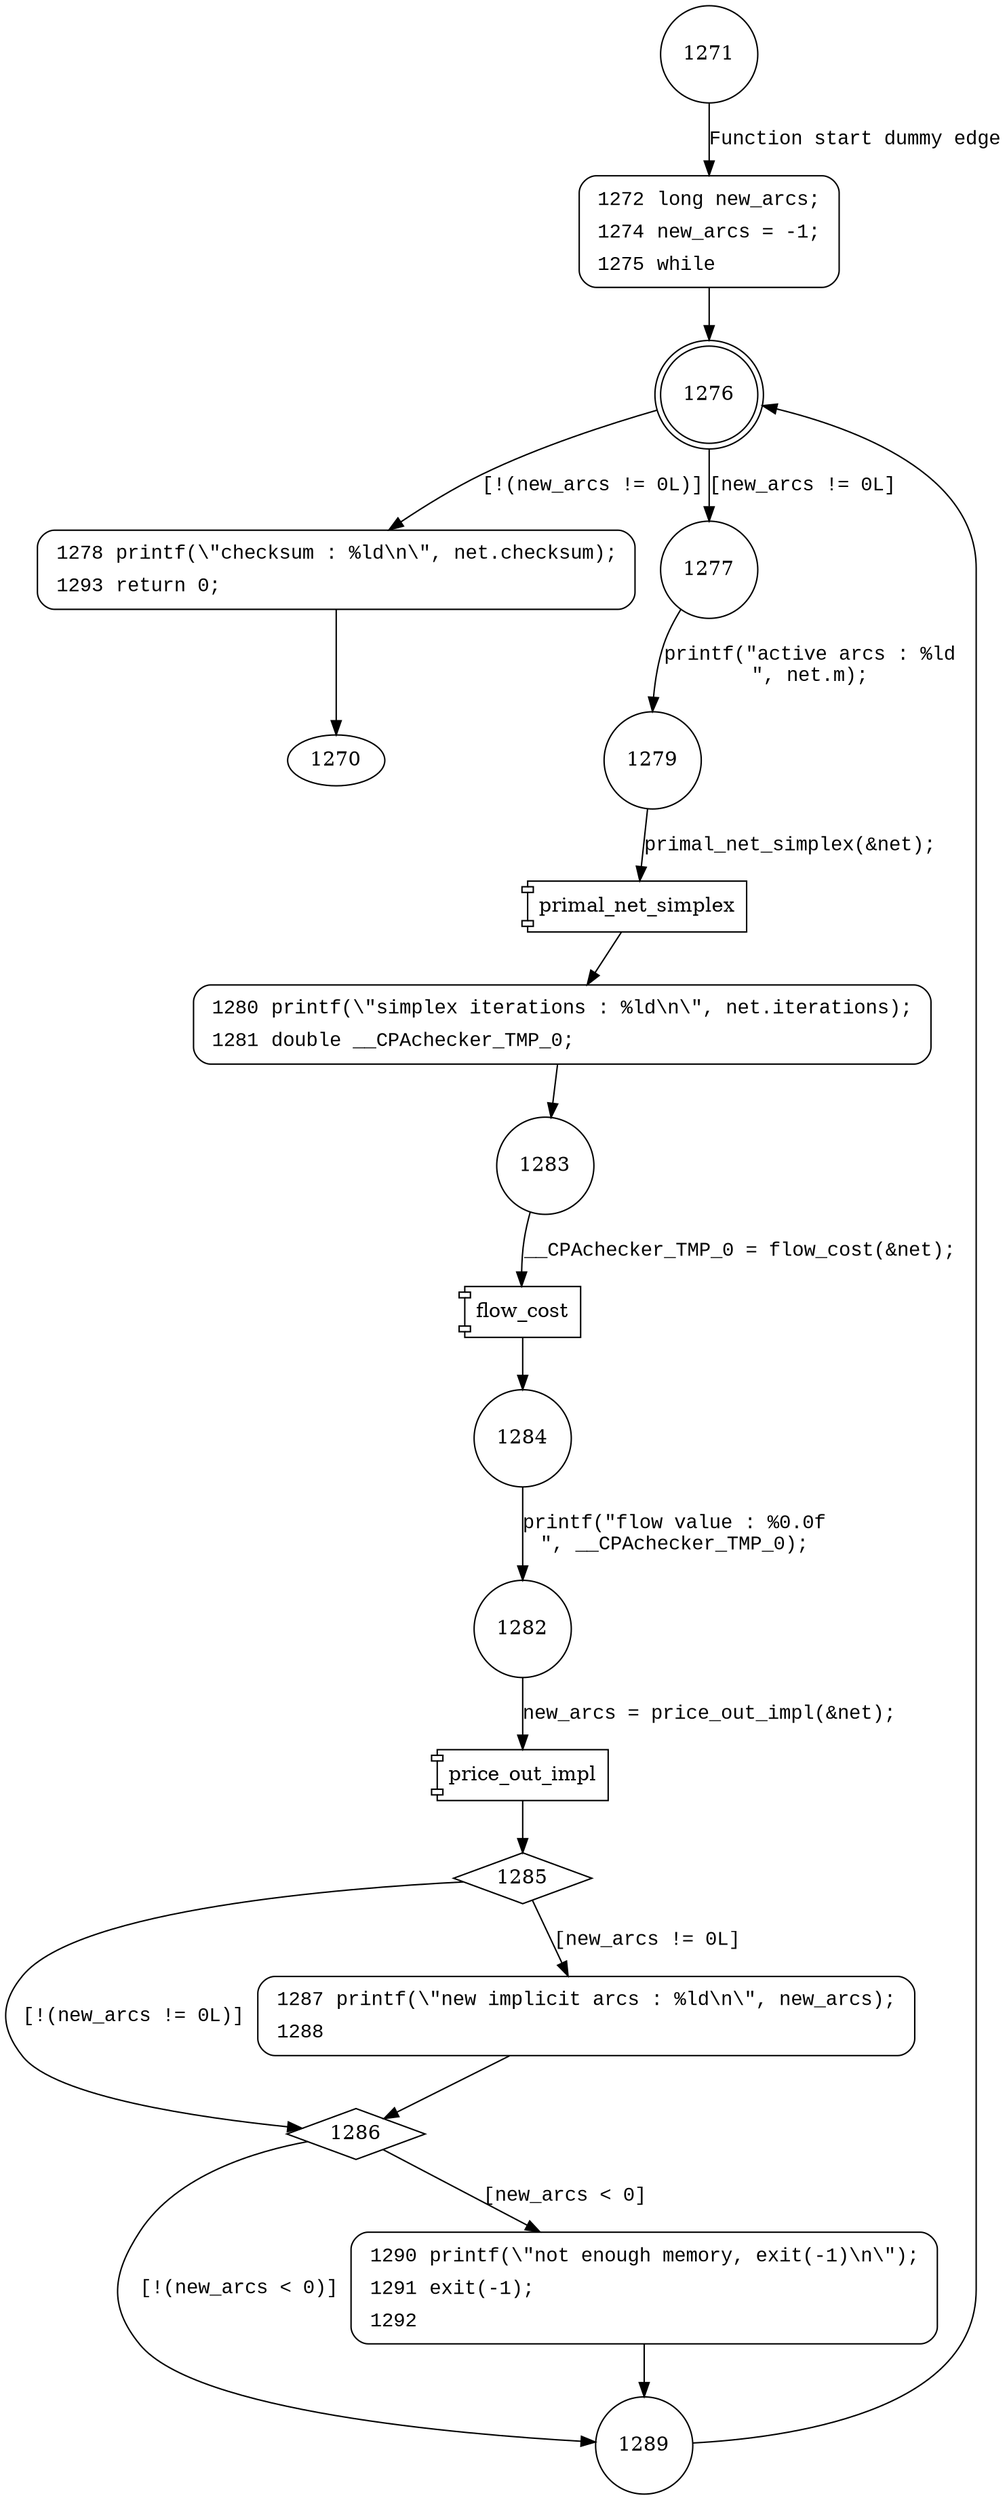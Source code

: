 digraph global_opt {
1271 [shape="circle"]
1272 [shape="circle"]
1276 [shape="doublecircle"]
1278 [shape="circle"]
1277 [shape="circle"]
1279 [shape="circle"]
1280 [shape="circle"]
1283 [shape="circle"]
1284 [shape="circle"]
1282 [shape="circle"]
1285 [shape="diamond"]
1286 [shape="diamond"]
1287 [shape="circle"]
1289 [shape="circle"]
1290 [shape="circle"]
1272 [style="filled,bold" penwidth="1" fillcolor="white" fontname="Courier New" shape="Mrecord" label=<<table border="0" cellborder="0" cellpadding="3" bgcolor="white"><tr><td align="right">1272</td><td align="left">long new_arcs;</td></tr><tr><td align="right">1274</td><td align="left">new_arcs = -1;</td></tr><tr><td align="right">1275</td><td align="left">while</td></tr></table>>]
1272 -> 1276[label=""]
1280 [style="filled,bold" penwidth="1" fillcolor="white" fontname="Courier New" shape="Mrecord" label=<<table border="0" cellborder="0" cellpadding="3" bgcolor="white"><tr><td align="right">1280</td><td align="left">printf(\"simplex iterations : %ld\n\", net.iterations);</td></tr><tr><td align="right">1281</td><td align="left">double __CPAchecker_TMP_0;</td></tr></table>>]
1280 -> 1283[label=""]
1287 [style="filled,bold" penwidth="1" fillcolor="white" fontname="Courier New" shape="Mrecord" label=<<table border="0" cellborder="0" cellpadding="3" bgcolor="white"><tr><td align="right">1287</td><td align="left">printf(\"new implicit arcs : %ld\n\", new_arcs);</td></tr><tr><td align="right">1288</td><td align="left"></td></tr></table>>]
1287 -> 1286[label=""]
1290 [style="filled,bold" penwidth="1" fillcolor="white" fontname="Courier New" shape="Mrecord" label=<<table border="0" cellborder="0" cellpadding="3" bgcolor="white"><tr><td align="right">1290</td><td align="left">printf(\"not enough memory, exit(-1)\n\");</td></tr><tr><td align="right">1291</td><td align="left">exit(-1);</td></tr><tr><td align="right">1292</td><td align="left"></td></tr></table>>]
1290 -> 1289[label=""]
1278 [style="filled,bold" penwidth="1" fillcolor="white" fontname="Courier New" shape="Mrecord" label=<<table border="0" cellborder="0" cellpadding="3" bgcolor="white"><tr><td align="right">1278</td><td align="left">printf(\"checksum : %ld\n\", net.checksum);</td></tr><tr><td align="right">1293</td><td align="left">return 0;</td></tr></table>>]
1278 -> 1270[label=""]
1271 -> 1272 [label="Function start dummy edge" fontname="Courier New"]
1276 -> 1278 [label="[!(new_arcs != 0L)]" fontname="Courier New"]
1276 -> 1277 [label="[new_arcs != 0L]" fontname="Courier New"]
100001 [shape="component" label="primal_net_simplex"]
1279 -> 100001 [label="primal_net_simplex(&net);" fontname="Courier New"]
100001 -> 1280 [label="" fontname="Courier New"]
100002 [shape="component" label="flow_cost"]
1283 -> 100002 [label="__CPAchecker_TMP_0 = flow_cost(&net);" fontname="Courier New"]
100002 -> 1284 [label="" fontname="Courier New"]
100003 [shape="component" label="price_out_impl"]
1282 -> 100003 [label="new_arcs = price_out_impl(&net);" fontname="Courier New"]
100003 -> 1285 [label="" fontname="Courier New"]
1285 -> 1286 [label="[!(new_arcs != 0L)]" fontname="Courier New"]
1285 -> 1287 [label="[new_arcs != 0L]" fontname="Courier New"]
1286 -> 1289 [label="[!(new_arcs < 0)]" fontname="Courier New"]
1286 -> 1290 [label="[new_arcs < 0]" fontname="Courier New"]
1289 -> 1276 [label="" fontname="Courier New"]
1277 -> 1279 [label="printf(\"active arcs : %ld\n\", net.m);" fontname="Courier New"]
1284 -> 1282 [label="printf(\"flow value : %0.0f\n\", __CPAchecker_TMP_0);" fontname="Courier New"]
}